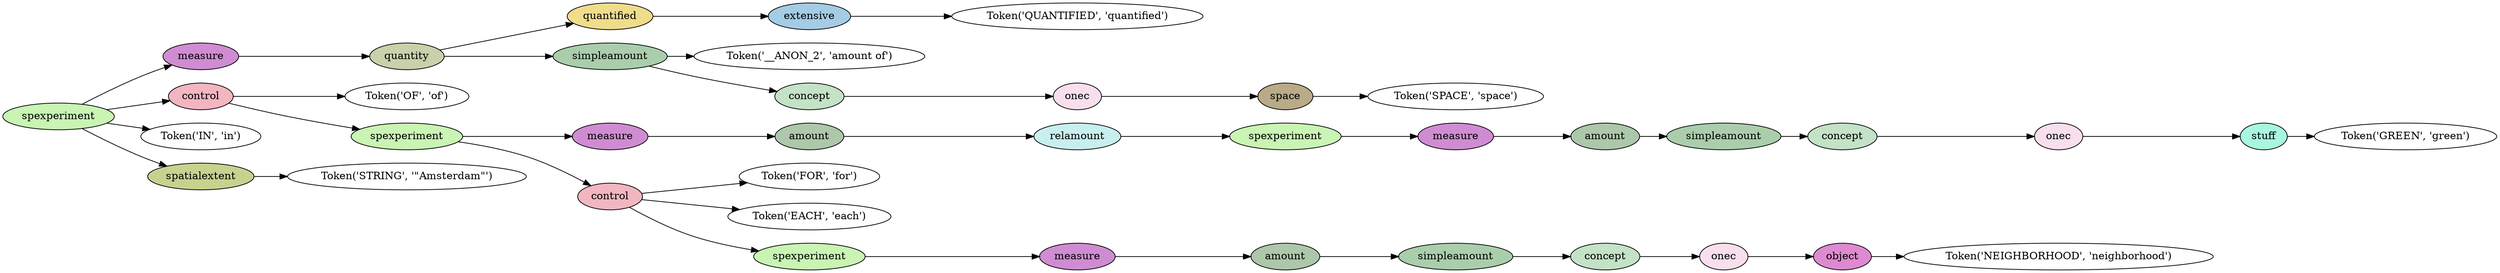 digraph G {
rankdir=LR;
0 [label="Token('QUANTIFIED', 'quantified')"];
1 [fillcolor="#a4cce5", label=extensive, style=filled];
1 -> 0;
2 [fillcolor="#efdd8c", label=quantified, style=filled];
2 -> 1;
3 [label="Token('__ANON_2', 'amount of')"];
4 [label="Token('SPACE', 'space')"];
5 [fillcolor="#b9ab87", label=space, style=filled];
5 -> 4;
6 [fillcolor="#f7dfed", label=onec, style=filled];
6 -> 5;
7 [fillcolor="#c3e2c6", label=concept, style=filled];
7 -> 6;
8 [fillcolor="#aaceab", label=simpleamount, style=filled];
8 -> 3;
8 -> 7;
9 [fillcolor="#c8d1ab", label=quantity, style=filled];
9 -> 2;
9 -> 8;
10 [fillcolor="#cf8cd2", label=measure, style=filled];
10 -> 9;
11 [label="Token('OF', 'of')"];
12 [label="Token('GREEN', 'green')"];
13 [fillcolor="#a7f6dd", label=stuff, style=filled];
13 -> 12;
14 [fillcolor="#f7dfed", label=onec, style=filled];
14 -> 13;
15 [fillcolor="#c3e2c6", label=concept, style=filled];
15 -> 14;
16 [fillcolor="#aaceab", label=simpleamount, style=filled];
16 -> 15;
17 [fillcolor="#acc7a9", label=amount, style=filled];
17 -> 16;
18 [fillcolor="#cf8cd2", label=measure, style=filled];
18 -> 17;
19 [fillcolor="#c9f4b4", label=spexperiment, style=filled];
19 -> 18;
20 [fillcolor="#c8eeee", label=relamount, style=filled];
20 -> 19;
21 [fillcolor="#acc7a9", label=amount, style=filled];
21 -> 20;
22 [fillcolor="#cf8cd2", label=measure, style=filled];
22 -> 21;
23 [label="Token('FOR', 'for')"];
24 [label="Token('EACH', 'each')"];
25 [label="Token('NEIGHBORHOOD', 'neighborhood')"];
26 [fillcolor="#de8ad0", label=object, style=filled];
26 -> 25;
27 [fillcolor="#f7dfed", label=onec, style=filled];
27 -> 26;
28 [fillcolor="#c3e2c6", label=concept, style=filled];
28 -> 27;
29 [fillcolor="#aaceab", label=simpleamount, style=filled];
29 -> 28;
30 [fillcolor="#acc7a9", label=amount, style=filled];
30 -> 29;
31 [fillcolor="#cf8cd2", label=measure, style=filled];
31 -> 30;
32 [fillcolor="#c9f4b4", label=spexperiment, style=filled];
32 -> 31;
33 [fillcolor="#f2b6c1", label=control, style=filled];
33 -> 23;
33 -> 24;
33 -> 32;
34 [fillcolor="#c9f4b4", label=spexperiment, style=filled];
34 -> 22;
34 -> 33;
35 [fillcolor="#f2b6c1", label=control, style=filled];
35 -> 11;
35 -> 34;
36 [label="Token('IN', 'in')"];
37 [label="Token('STRING', '\"Amsterdam\"')"];
38 [fillcolor="#c6d38f", label=spatialextent, style=filled];
38 -> 37;
39 [fillcolor="#c9f4b4", label=spexperiment, style=filled];
39 -> 10;
39 -> 35;
39 -> 36;
39 -> 38;
}
